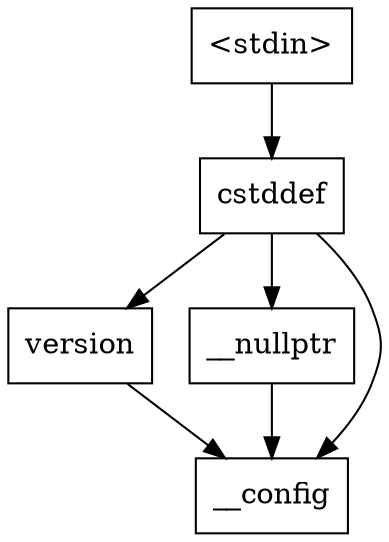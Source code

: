 digraph "dependencies" {
  header_0 [ shape="box", label="\<stdin\>" ];
  header_1 [ shape="box", label="cstddef" ];
  header_11 [ shape="box", label="version" ];
  header_14 [ shape="box", label="__nullptr" ];
  header_2 [ shape="box", label="__config" ];
  header_14 -> header_2;
  header_11 -> header_2;
  header_0 -> header_1;
  header_1 -> header_14;
  header_1 -> header_2;
  header_1 -> header_11;
}